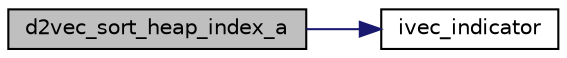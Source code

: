 digraph "d2vec_sort_heap_index_a"
{
  bgcolor="transparent";
  edge [fontname="Helvetica",fontsize="10",labelfontname="Helvetica",labelfontsize="10"];
  node [fontname="Helvetica",fontsize="10",shape=record];
  rankdir="LR";
  Node1 [label="d2vec_sort_heap_index_a",height=0.2,width=0.4,color="black", fillcolor="grey75", style="filled", fontcolor="black"];
  Node1 -> Node2 [color="midnightblue",fontsize="10",style="solid",fontname="Helvetica"];
  Node2 [label="ivec_indicator",height=0.2,width=0.4,color="black",URL="$a07818.html#ae057aa384ce5e6fb274dcc23111fb873"];
}
